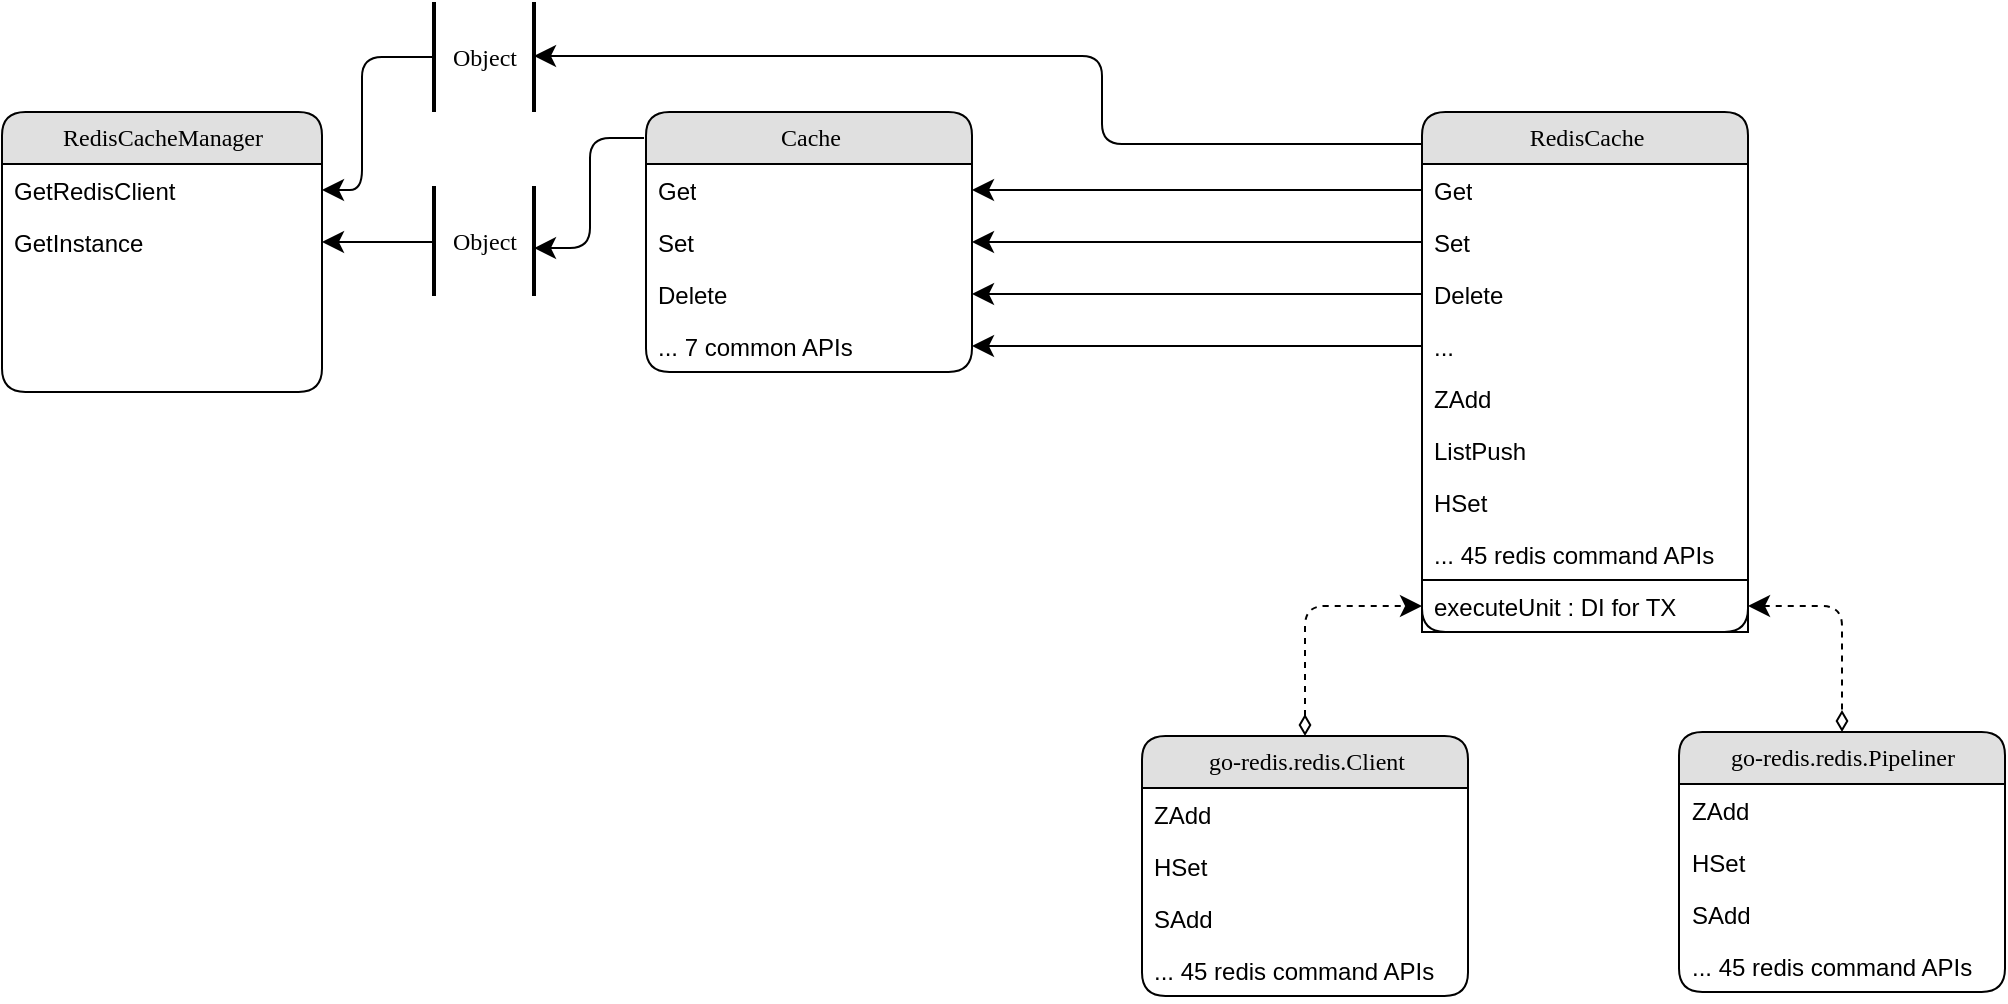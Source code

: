 <mxfile version="11.0.7" type="github"><diagram name="Page-1" id="b520641d-4fe3-3701-9064-5fc419738815"><mxGraphModel dx="830" dy="570" grid="1" gridSize="10" guides="1" tooltips="1" connect="1" arrows="1" fold="1" page="1" pageScale="1" pageWidth="1100" pageHeight="850" background="#ffffff" math="0" shadow="0"><root><mxCell id="0"/><mxCell id="1" parent="0"/><mxCell id="21ea969265ad0168-6" value="Cache" style="swimlane;html=1;fontStyle=0;childLayout=stackLayout;horizontal=1;startSize=26;fillColor=#e0e0e0;horizontalStack=0;resizeParent=1;resizeLast=0;collapsible=1;marginBottom=0;swimlaneFillColor=#ffffff;align=center;rounded=1;shadow=0;comic=0;labelBackgroundColor=none;strokeColor=#000000;strokeWidth=1;fontFamily=Verdana;fontSize=12;fontColor=#000000;" parent="1" vertex="1"><mxGeometry x="332" y="74" width="163" height="130" as="geometry"/></mxCell><mxCell id="21ea969265ad0168-7" value="Get" style="text;html=1;strokeColor=none;fillColor=none;spacingLeft=4;spacingRight=4;whiteSpace=wrap;overflow=hidden;rotatable=0;points=[[0,0.5],[1,0.5]];portConstraint=eastwest;" parent="21ea969265ad0168-6" vertex="1"><mxGeometry y="26" width="163" height="26" as="geometry"/></mxCell><mxCell id="21ea969265ad0168-8" value="Set" style="text;html=1;strokeColor=none;fillColor=none;spacingLeft=4;spacingRight=4;whiteSpace=wrap;overflow=hidden;rotatable=0;points=[[0,0.5],[1,0.5]];portConstraint=eastwest;" parent="21ea969265ad0168-6" vertex="1"><mxGeometry y="52" width="163" height="26" as="geometry"/></mxCell><mxCell id="21ea969265ad0168-9" value="Delete" style="text;html=1;strokeColor=none;fillColor=none;spacingLeft=4;spacingRight=4;whiteSpace=wrap;overflow=hidden;rotatable=0;points=[[0,0.5],[1,0.5]];portConstraint=eastwest;" parent="21ea969265ad0168-6" vertex="1"><mxGeometry y="78" width="163" height="26" as="geometry"/></mxCell><mxCell id="iH6uzPfzvheGWsZiGazI-1" value="... 7 common APIs" style="text;html=1;strokeColor=none;fillColor=none;spacingLeft=4;spacingRight=4;whiteSpace=wrap;overflow=hidden;rotatable=0;points=[[0,0.5],[1,0.5]];portConstraint=eastwest;" vertex="1" parent="21ea969265ad0168-6"><mxGeometry y="104" width="163" height="26" as="geometry"/></mxCell><mxCell id="21ea969265ad0168-10" value="RedisCache" style="swimlane;html=1;fontStyle=0;childLayout=stackLayout;horizontal=1;startSize=26;fillColor=#e0e0e0;horizontalStack=0;resizeParent=1;resizeLast=0;collapsible=1;marginBottom=0;swimlaneFillColor=#ffffff;align=center;rounded=1;shadow=0;comic=0;labelBackgroundColor=none;strokeColor=#000000;strokeWidth=1;fontFamily=Verdana;fontSize=12;fontColor=#000000;" parent="1" vertex="1"><mxGeometry x="720" y="74" width="163" height="260" as="geometry"/></mxCell><mxCell id="21ea969265ad0168-11" value="Get" style="text;html=1;strokeColor=none;fillColor=none;spacingLeft=4;spacingRight=4;whiteSpace=wrap;overflow=hidden;rotatable=0;points=[[0,0.5],[1,0.5]];portConstraint=eastwest;" parent="21ea969265ad0168-10" vertex="1"><mxGeometry y="26" width="163" height="26" as="geometry"/></mxCell><mxCell id="21ea969265ad0168-12" value="Set" style="text;html=1;strokeColor=none;fillColor=none;spacingLeft=4;spacingRight=4;whiteSpace=wrap;overflow=hidden;rotatable=0;points=[[0,0.5],[1,0.5]];portConstraint=eastwest;" parent="21ea969265ad0168-10" vertex="1"><mxGeometry y="52" width="163" height="26" as="geometry"/></mxCell><mxCell id="21ea969265ad0168-52" value="Delete" style="text;html=1;strokeColor=none;fillColor=none;spacingLeft=4;spacingRight=4;whiteSpace=wrap;overflow=hidden;rotatable=0;points=[[0,0.5],[1,0.5]];portConstraint=eastwest;" parent="21ea969265ad0168-10" vertex="1"><mxGeometry y="78" width="163" height="26" as="geometry"/></mxCell><mxCell id="21ea969265ad0168-13" value="..." style="text;html=1;strokeColor=none;fillColor=none;spacingLeft=4;spacingRight=4;whiteSpace=wrap;overflow=hidden;rotatable=0;points=[[0,0.5],[1,0.5]];portConstraint=eastwest;" parent="21ea969265ad0168-10" vertex="1"><mxGeometry y="104" width="163" height="26" as="geometry"/></mxCell><mxCell id="iH6uzPfzvheGWsZiGazI-2" value="ZAdd" style="text;html=1;strokeColor=none;fillColor=none;spacingLeft=4;spacingRight=4;whiteSpace=wrap;overflow=hidden;rotatable=0;points=[[0,0.5],[1,0.5]];portConstraint=eastwest;" vertex="1" parent="21ea969265ad0168-10"><mxGeometry y="130" width="163" height="26" as="geometry"/></mxCell><mxCell id="iH6uzPfzvheGWsZiGazI-3" value="ListPush" style="text;html=1;strokeColor=none;fillColor=none;spacingLeft=4;spacingRight=4;whiteSpace=wrap;overflow=hidden;rotatable=0;points=[[0,0.5],[1,0.5]];portConstraint=eastwest;" vertex="1" parent="21ea969265ad0168-10"><mxGeometry y="156" width="163" height="26" as="geometry"/></mxCell><mxCell id="iH6uzPfzvheGWsZiGazI-5" value="HSet" style="text;html=1;strokeColor=none;fillColor=none;spacingLeft=4;spacingRight=4;whiteSpace=wrap;overflow=hidden;rotatable=0;points=[[0,0.5],[1,0.5]];portConstraint=eastwest;" vertex="1" parent="21ea969265ad0168-10"><mxGeometry y="182" width="163" height="26" as="geometry"/></mxCell><mxCell id="iH6uzPfzvheGWsZiGazI-4" value="... 45 redis command APIs" style="text;html=1;strokeColor=none;fillColor=none;spacingLeft=4;spacingRight=4;whiteSpace=wrap;overflow=hidden;rotatable=0;points=[[0,0.5],[1,0.5]];portConstraint=eastwest;" vertex="1" parent="21ea969265ad0168-10"><mxGeometry y="208" width="163" height="26" as="geometry"/></mxCell><mxCell id="iH6uzPfzvheGWsZiGazI-9" value="executeUnit : DI for TX" style="text;html=1;strokeColor=#000000;fillColor=none;spacingLeft=4;spacingRight=4;whiteSpace=wrap;overflow=hidden;rotatable=0;points=[[0,0.5],[1,0.5]];portConstraint=eastwest;" vertex="1" parent="21ea969265ad0168-10"><mxGeometry y="234" width="163" height="26" as="geometry"/></mxCell><mxCell id="21ea969265ad0168-22" value="go-redis.redis.Pipeliner" style="swimlane;html=1;fontStyle=0;childLayout=stackLayout;horizontal=1;startSize=26;fillColor=#e0e0e0;horizontalStack=0;resizeParent=1;resizeLast=0;collapsible=1;marginBottom=0;swimlaneFillColor=#ffffff;align=center;rounded=1;shadow=0;comic=0;labelBackgroundColor=none;strokeColor=#000000;strokeWidth=1;fontFamily=Verdana;fontSize=12;fontColor=#000000;" parent="1" vertex="1"><mxGeometry x="848.5" y="384" width="163" height="130" as="geometry"/></mxCell><mxCell id="21ea969265ad0168-23" value="ZAdd" style="text;html=1;strokeColor=none;fillColor=none;spacingLeft=4;spacingRight=4;whiteSpace=wrap;overflow=hidden;rotatable=0;points=[[0,0.5],[1,0.5]];portConstraint=eastwest;" parent="21ea969265ad0168-22" vertex="1"><mxGeometry y="26" width="163" height="26" as="geometry"/></mxCell><mxCell id="21ea969265ad0168-24" value="HSet" style="text;html=1;strokeColor=none;fillColor=none;spacingLeft=4;spacingRight=4;whiteSpace=wrap;overflow=hidden;rotatable=0;points=[[0,0.5],[1,0.5]];portConstraint=eastwest;" parent="21ea969265ad0168-22" vertex="1"><mxGeometry y="52" width="163" height="26" as="geometry"/></mxCell><mxCell id="iH6uzPfzvheGWsZiGazI-7" value="SAdd" style="text;html=1;strokeColor=none;fillColor=none;spacingLeft=4;spacingRight=4;whiteSpace=wrap;overflow=hidden;rotatable=0;points=[[0,0.5],[1,0.5]];portConstraint=eastwest;" vertex="1" parent="21ea969265ad0168-22"><mxGeometry y="78" width="163" height="26" as="geometry"/></mxCell><mxCell id="iH6uzPfzvheGWsZiGazI-8" value="... 45 redis command APIs" style="text;html=1;strokeColor=none;fillColor=none;spacingLeft=4;spacingRight=4;whiteSpace=wrap;overflow=hidden;rotatable=0;points=[[0,0.5],[1,0.5]];portConstraint=eastwest;" vertex="1" parent="21ea969265ad0168-22"><mxGeometry y="104" width="163" height="26" as="geometry"/></mxCell><mxCell id="21ea969265ad0168-36" style="edgeStyle=orthogonalEdgeStyle;html=1;labelBackgroundColor=none;startFill=0;startSize=8;endFill=1;endSize=8;fontFamily=Verdana;fontSize=12;entryX=0;entryY=0.5;entryDx=0;entryDy=0;dashed=1;startArrow=diamondThin;exitX=0.5;exitY=0;exitDx=0;exitDy=0;" parent="1" source="iH6uzPfzvheGWsZiGazI-18" target="iH6uzPfzvheGWsZiGazI-9" edge="1"><mxGeometry relative="1" as="geometry"><mxPoint x="650" y="321" as="sourcePoint"/><mxPoint x="570" y="280" as="targetPoint"/></mxGeometry></mxCell><mxCell id="21ea969265ad0168-38" style="edgeStyle=orthogonalEdgeStyle;html=1;labelBackgroundColor=none;startFill=1;startSize=8;endFill=0;endSize=8;fontFamily=Verdana;fontSize=12;endArrow=diamondThin;startArrow=classic;dashed=1;" parent="1" source="iH6uzPfzvheGWsZiGazI-9" target="21ea969265ad0168-22" edge="1"><mxGeometry relative="1" as="geometry"><mxPoint x="900" y="220" as="sourcePoint"/></mxGeometry></mxCell><mxCell id="21ea969265ad0168-39" style="edgeStyle=orthogonalEdgeStyle;html=1;labelBackgroundColor=none;startFill=1;startSize=8;endFill=0;endSize=8;fontFamily=Verdana;fontSize=12;exitX=1;exitY=0.5;startArrow=classic;endArrow=none;" parent="1" source="21ea969265ad0168-8" target="21ea969265ad0168-12" edge="1"><mxGeometry relative="1" as="geometry"><Array as="points"/></mxGeometry></mxCell><mxCell id="21ea969265ad0168-40" style="edgeStyle=orthogonalEdgeStyle;html=1;entryX=1;entryY=0.5;labelBackgroundColor=none;startFill=0;startSize=8;endFill=1;endSize=8;fontFamily=Verdana;fontSize=12;" parent="1" source="21ea969265ad0168-11" target="21ea969265ad0168-7" edge="1"><mxGeometry relative="1" as="geometry"/></mxCell><mxCell id="21ea969265ad0168-41" style="edgeStyle=orthogonalEdgeStyle;html=1;exitX=1;exitY=0.5;labelBackgroundColor=none;startFill=1;startSize=8;endFill=0;endSize=8;fontFamily=Verdana;fontSize=12;endArrow=none;startArrow=classic;" parent="1" source="21ea969265ad0168-9" target="21ea969265ad0168-52" edge="1"><mxGeometry relative="1" as="geometry"/></mxCell><mxCell id="iH6uzPfzvheGWsZiGazI-6" style="edgeStyle=orthogonalEdgeStyle;html=1;labelBackgroundColor=none;startFill=1;startSize=8;endFill=0;endSize=8;fontFamily=Verdana;fontSize=12;endArrow=none;startArrow=classic;" edge="1" parent="1" source="iH6uzPfzvheGWsZiGazI-1" target="21ea969265ad0168-13"><mxGeometry relative="1" as="geometry"><mxPoint x="490" y="175" as="sourcePoint"/><mxPoint x="730" y="175" as="targetPoint"/></mxGeometry></mxCell><mxCell id="iH6uzPfzvheGWsZiGazI-18" value="go-redis.redis.Client" style="swimlane;html=1;fontStyle=0;childLayout=stackLayout;horizontal=1;startSize=26;fillColor=#e0e0e0;horizontalStack=0;resizeParent=1;resizeLast=0;collapsible=1;marginBottom=0;swimlaneFillColor=#ffffff;align=center;rounded=1;shadow=0;comic=0;labelBackgroundColor=none;strokeColor=#000000;strokeWidth=1;fontFamily=Verdana;fontSize=12;fontColor=#000000;" vertex="1" parent="1"><mxGeometry x="580" y="386" width="163" height="130" as="geometry"/></mxCell><mxCell id="iH6uzPfzvheGWsZiGazI-19" value="ZAdd" style="text;html=1;strokeColor=none;fillColor=none;spacingLeft=4;spacingRight=4;whiteSpace=wrap;overflow=hidden;rotatable=0;points=[[0,0.5],[1,0.5]];portConstraint=eastwest;" vertex="1" parent="iH6uzPfzvheGWsZiGazI-18"><mxGeometry y="26" width="163" height="26" as="geometry"/></mxCell><mxCell id="iH6uzPfzvheGWsZiGazI-20" value="HSet" style="text;html=1;strokeColor=none;fillColor=none;spacingLeft=4;spacingRight=4;whiteSpace=wrap;overflow=hidden;rotatable=0;points=[[0,0.5],[1,0.5]];portConstraint=eastwest;" vertex="1" parent="iH6uzPfzvheGWsZiGazI-18"><mxGeometry y="52" width="163" height="26" as="geometry"/></mxCell><mxCell id="iH6uzPfzvheGWsZiGazI-21" value="SAdd" style="text;html=1;strokeColor=none;fillColor=none;spacingLeft=4;spacingRight=4;whiteSpace=wrap;overflow=hidden;rotatable=0;points=[[0,0.5],[1,0.5]];portConstraint=eastwest;" vertex="1" parent="iH6uzPfzvheGWsZiGazI-18"><mxGeometry y="78" width="163" height="26" as="geometry"/></mxCell><mxCell id="iH6uzPfzvheGWsZiGazI-22" value="... 45 redis command APIs" style="text;html=1;strokeColor=none;fillColor=none;spacingLeft=4;spacingRight=4;whiteSpace=wrap;overflow=hidden;rotatable=0;points=[[0,0.5],[1,0.5]];portConstraint=eastwest;" vertex="1" parent="iH6uzPfzvheGWsZiGazI-18"><mxGeometry y="104" width="163" height="26" as="geometry"/></mxCell><mxCell id="iH6uzPfzvheGWsZiGazI-23" value="RedisCacheManager" style="swimlane;html=1;fontStyle=0;childLayout=stackLayout;horizontal=1;startSize=26;fillColor=#e0e0e0;horizontalStack=0;resizeParent=1;resizeLast=0;collapsible=1;marginBottom=0;swimlaneFillColor=#ffffff;align=center;rounded=1;shadow=0;comic=0;labelBackgroundColor=none;strokeColor=#000000;strokeWidth=1;fontFamily=Verdana;fontSize=12;fontColor=#000000;" vertex="1" parent="1"><mxGeometry x="10" y="74" width="160" height="140" as="geometry"/></mxCell><mxCell id="iH6uzPfzvheGWsZiGazI-25" value="GetRedisClient" style="text;html=1;strokeColor=none;fillColor=none;spacingLeft=4;spacingRight=4;whiteSpace=wrap;overflow=hidden;rotatable=0;points=[[0,0.5],[1,0.5]];portConstraint=eastwest;" vertex="1" parent="iH6uzPfzvheGWsZiGazI-23"><mxGeometry y="26" width="160" height="26" as="geometry"/></mxCell><mxCell id="iH6uzPfzvheGWsZiGazI-24" value="GetInstance" style="text;html=1;strokeColor=none;fillColor=none;spacingLeft=4;spacingRight=4;whiteSpace=wrap;overflow=hidden;rotatable=0;points=[[0,0.5],[1,0.5]];portConstraint=eastwest;" vertex="1" parent="iH6uzPfzvheGWsZiGazI-23"><mxGeometry y="52" width="160" height="26" as="geometry"/></mxCell><mxCell id="iH6uzPfzvheGWsZiGazI-28" value="Object" style="html=1;rounded=0;shadow=0;comic=0;labelBackgroundColor=none;strokeColor=#000000;strokeWidth=2;fillColor=#FFFFFF;fontFamily=Verdana;fontSize=12;fontColor=#000000;align=center;shape=mxgraph.ios7ui.horLines;direction=south;" vertex="1" parent="1"><mxGeometry x="226" y="111" width="50" height="55" as="geometry"/></mxCell><mxCell id="iH6uzPfzvheGWsZiGazI-29" value="Object" style="html=1;rounded=0;shadow=0;comic=0;labelBackgroundColor=none;strokeColor=#000000;strokeWidth=2;fillColor=#FFFFFF;fontFamily=Verdana;fontSize=12;fontColor=#000000;align=center;shape=mxgraph.ios7ui.horLines;direction=south;" vertex="1" parent="1"><mxGeometry x="226" y="19" width="50" height="55" as="geometry"/></mxCell><mxCell id="iH6uzPfzvheGWsZiGazI-30" style="edgeStyle=orthogonalEdgeStyle;html=1;entryX=0.564;entryY=0;labelBackgroundColor=none;startFill=0;startSize=8;endFill=1;endSize=8;fontFamily=Verdana;fontSize=12;entryDx=0;entryDy=0;entryPerimeter=0;exitX=-0.006;exitY=0.1;exitDx=0;exitDy=0;exitPerimeter=0;" edge="1" parent="1" source="21ea969265ad0168-6" target="iH6uzPfzvheGWsZiGazI-28"><mxGeometry relative="1" as="geometry"><mxPoint x="695" y="10" as="sourcePoint"/><mxPoint x="470" y="10" as="targetPoint"/></mxGeometry></mxCell><mxCell id="iH6uzPfzvheGWsZiGazI-31" style="edgeStyle=orthogonalEdgeStyle;html=1;entryX=0.491;entryY=0;labelBackgroundColor=none;startFill=0;startSize=8;endFill=1;endSize=8;fontFamily=Verdana;fontSize=12;entryDx=0;entryDy=0;entryPerimeter=0;" edge="1" parent="1" source="21ea969265ad0168-10" target="iH6uzPfzvheGWsZiGazI-29"><mxGeometry relative="1" as="geometry"><mxPoint x="680" y="100" as="sourcePoint"/><mxPoint x="436.5" y="46" as="targetPoint"/><Array as="points"><mxPoint x="560" y="90"/><mxPoint x="560" y="46"/></Array></mxGeometry></mxCell><mxCell id="iH6uzPfzvheGWsZiGazI-32" style="edgeStyle=orthogonalEdgeStyle;html=1;labelBackgroundColor=none;startFill=0;startSize=8;endFill=1;endSize=8;fontFamily=Verdana;fontSize=12;entryX=1;entryY=0.5;entryDx=0;entryDy=0;" edge="1" parent="1" source="iH6uzPfzvheGWsZiGazI-29" target="iH6uzPfzvheGWsZiGazI-25"><mxGeometry relative="1" as="geometry"><mxPoint x="202.5" y="46" as="sourcePoint"/><mxPoint x="190" y="110" as="targetPoint"/><Array as="points"><mxPoint x="190" y="47"/><mxPoint x="190" y="113"/></Array></mxGeometry></mxCell><mxCell id="iH6uzPfzvheGWsZiGazI-33" style="edgeStyle=orthogonalEdgeStyle;html=1;labelBackgroundColor=none;startFill=0;startSize=8;endFill=1;endSize=8;fontFamily=Verdana;fontSize=12;exitX=0.509;exitY=1;exitDx=0;exitDy=0;exitPerimeter=0;" edge="1" parent="1" source="iH6uzPfzvheGWsZiGazI-28" target="iH6uzPfzvheGWsZiGazI-24"><mxGeometry relative="1" as="geometry"><mxPoint x="352.5" y="290" as="sourcePoint"/><mxPoint x="180" y="150" as="targetPoint"/></mxGeometry></mxCell></root></mxGraphModel></diagram></mxfile>